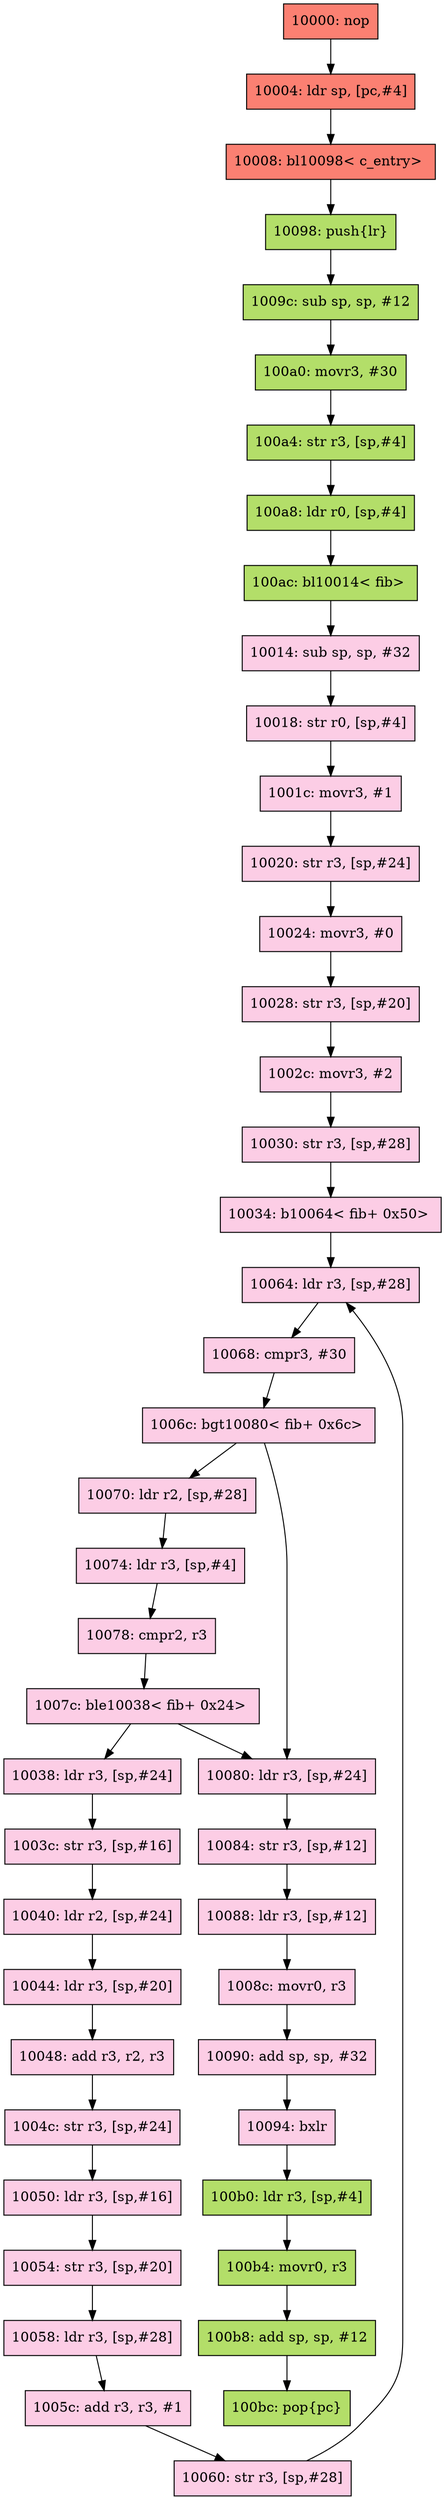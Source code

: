 digraph G {
  "10000_542A03" [style=filled shape=rectangle color=black fillcolor="/set312/4" label ="10000: nop"]
  "100b0_C485C7" [style=filled shape=rectangle color=black fillcolor="/set312/7" label ="100b0: ldr r3, [sp,#4]"]
  "10070_097D9B" [style=filled shape=rectangle color=black fillcolor="/set312/8" label ="10070: ldr r2, [sp,#28]"]
  "1006c_097D9B" [style=filled shape=rectangle color=black fillcolor="/set312/8" label ="1006c: bgt10080< fib+ 0x6c> "]
  "10048_097D9B" [style=filled shape=rectangle color=black fillcolor="/set312/8" label ="10048: add r3, r2, r3"]
  "1004c_097D9B" [style=filled shape=rectangle color=black fillcolor="/set312/8" label ="1004c: str r3, [sp,#24]"]
  "10034_097D9B" [style=filled shape=rectangle color=black fillcolor="/set312/8" label ="10034: b10064< fib+ 0x50> "]
  "100a0_C485C7" [style=filled shape=rectangle color=black fillcolor="/set312/7" label ="100a0: movr3, #30"]
  "10040_097D9B" [style=filled shape=rectangle color=black fillcolor="/set312/8" label ="10040: ldr r2, [sp,#24]"]
  "10090_097D9B" [style=filled shape=rectangle color=black fillcolor="/set312/8" label ="10090: add sp, sp, #32"]
  "10024_097D9B" [style=filled shape=rectangle color=black fillcolor="/set312/8" label ="10024: movr3, #0"]
  "10008_542A03" [style=filled shape=rectangle color=black fillcolor="/set312/4" label ="10008: bl10098< c_entry> "]
  "10004_542A03" [style=filled shape=rectangle color=black fillcolor="/set312/4" label ="10004: ldr sp, [pc,#4]"]
  "1001c_097D9B" [style=filled shape=rectangle color=black fillcolor="/set312/8" label ="1001c: movr3, #1"]
  "10044_097D9B" [style=filled shape=rectangle color=black fillcolor="/set312/8" label ="10044: ldr r3, [sp,#20]"]
  "10094_097D9B" [style=filled shape=rectangle color=black fillcolor="/set312/8" label ="10094: bxlr"]
  "10098_C485C7" [style=filled shape=rectangle color=black fillcolor="/set312/7" label ="10098: push{lr}"]
  "10084_097D9B" [style=filled shape=rectangle color=black fillcolor="/set312/8" label ="10084: str r3, [sp,#12]"]
  "10050_097D9B" [style=filled shape=rectangle color=black fillcolor="/set312/8" label ="10050: ldr r3, [sp,#16]"]
  "10058_097D9B" [style=filled shape=rectangle color=black fillcolor="/set312/8" label ="10058: ldr r3, [sp,#28]"]
  "10038_097D9B" [style=filled shape=rectangle color=black fillcolor="/set312/8" label ="10038: ldr r3, [sp,#24]"]
  "10054_097D9B" [style=filled shape=rectangle color=black fillcolor="/set312/8" label ="10054: str r3, [sp,#20]"]
  "10018_097D9B" [style=filled shape=rectangle color=black fillcolor="/set312/8" label ="10018: str r0, [sp,#4]"]
  "10020_097D9B" [style=filled shape=rectangle color=black fillcolor="/set312/8" label ="10020: str r3, [sp,#24]"]
  "10064_097D9B" [style=filled shape=rectangle color=black fillcolor="/set312/8" label ="10064: ldr r3, [sp,#28]"]
  "100a4_C485C7" [style=filled shape=rectangle color=black fillcolor="/set312/7" label ="100a4: str r3, [sp,#4]"]
  "10080_097D9B" [style=filled shape=rectangle color=black fillcolor="/set312/8" label ="10080: ldr r3, [sp,#24]"]
  "100b8_C485C7" [style=filled shape=rectangle color=black fillcolor="/set312/7" label ="100b8: add sp, sp, #12"]
  "10074_097D9B" [style=filled shape=rectangle color=black fillcolor="/set312/8" label ="10074: ldr r3, [sp,#4]"]
  "1009c_C485C7" [style=filled shape=rectangle color=black fillcolor="/set312/7" label ="1009c: sub sp, sp, #12"]
  "1007c_097D9B" [style=filled shape=rectangle color=black fillcolor="/set312/8" label ="1007c: ble10038< fib+ 0x24> "]
  "100ac_C485C7" [style=filled shape=rectangle color=black fillcolor="/set312/7" label ="100ac: bl10014< fib> "]
  "10088_097D9B" [style=filled shape=rectangle color=black fillcolor="/set312/8" label ="10088: ldr r3, [sp,#12]"]
  "10068_097D9B" [style=filled shape=rectangle color=black fillcolor="/set312/8" label ="10068: cmpr3, #30"]
  "10028_097D9B" [style=filled shape=rectangle color=black fillcolor="/set312/8" label ="10028: str r3, [sp,#20]"]
  "1002c_097D9B" [style=filled shape=rectangle color=black fillcolor="/set312/8" label ="1002c: movr3, #2"]
  "1005c_097D9B" [style=filled shape=rectangle color=black fillcolor="/set312/8" label ="1005c: add r3, r3, #1"]
  "10030_097D9B" [style=filled shape=rectangle color=black fillcolor="/set312/8" label ="10030: str r3, [sp,#28]"]
  "1008c_097D9B" [style=filled shape=rectangle color=black fillcolor="/set312/8" label ="1008c: movr0, r3"]
  "100a8_C485C7" [style=filled shape=rectangle color=black fillcolor="/set312/7" label ="100a8: ldr r0, [sp,#4]"]
  "10078_097D9B" [style=filled shape=rectangle color=black fillcolor="/set312/8" label ="10078: cmpr2, r3"]
  "1003c_097D9B" [style=filled shape=rectangle color=black fillcolor="/set312/8" label ="1003c: str r3, [sp,#16]"]
  "100bc_C485C7" [style=filled shape=rectangle color=black fillcolor="/set312/7" label ="100bc: pop{pc}"]
  "100b4_C485C7" [style=filled shape=rectangle color=black fillcolor="/set312/7" label ="100b4: movr0, r3"]
  "10014_097D9B" [style=filled shape=rectangle color=black fillcolor="/set312/8" label ="10014: sub sp, sp, #32"]
  "10060_097D9B" [style=filled shape=rectangle color=black fillcolor="/set312/8" label ="10060: str r3, [sp,#28]"]
  "10038_097D9B" -> "1003c_097D9B"
  "10088_097D9B" -> "1008c_097D9B"
  "100b4_C485C7" -> "100b8_C485C7"
  "10060_097D9B" -> "10064_097D9B"
  "1009c_C485C7" -> "100a0_C485C7"
  "10098_C485C7" -> "1009c_C485C7"
  "1005c_097D9B" -> "10060_097D9B"
  "1006c_097D9B" -> "10080_097D9B"
  "10058_097D9B" -> "1005c_097D9B"
  "100a4_C485C7" -> "100a8_C485C7"
  "10044_097D9B" -> "10048_097D9B"
  "100b0_C485C7" -> "100b4_C485C7"
  "10000_542A03" -> "10004_542A03"
  "1002c_097D9B" -> "10030_097D9B"
  "10064_097D9B" -> "10068_097D9B"
  "100a0_C485C7" -> "100a4_C485C7"
  "10020_097D9B" -> "10024_097D9B"
  "1008c_097D9B" -> "10090_097D9B"
  "10018_097D9B" -> "1001c_097D9B"
  "10030_097D9B" -> "10034_097D9B"
  "100ac_C485C7" -> "10014_097D9B"
  "10054_097D9B" -> "10058_097D9B"
  "10074_097D9B" -> "10078_097D9B"
  "10040_097D9B" -> "10044_097D9B"
  "1003c_097D9B" -> "10040_097D9B"
  "1006c_097D9B" -> "10070_097D9B"
  "10014_097D9B" -> "10018_097D9B"
  "1001c_097D9B" -> "10020_097D9B"
  "1007c_097D9B" -> "10038_097D9B"
  "10090_097D9B" -> "10094_097D9B"
  "10084_097D9B" -> "10088_097D9B"
  "10034_097D9B" -> "10064_097D9B"
  "100b8_C485C7" -> "100bc_C485C7"
  "10068_097D9B" -> "1006c_097D9B"
  "10008_542A03" -> "10098_C485C7"
  "10094_097D9B" -> "100b0_C485C7"
  "100a8_C485C7" -> "100ac_C485C7"
  "10050_097D9B" -> "10054_097D9B"
  "1004c_097D9B" -> "10050_097D9B"
  "10028_097D9B" -> "1002c_097D9B"
  "10004_542A03" -> "10008_542A03"
  "1007c_097D9B" -> "10080_097D9B"
  "10080_097D9B" -> "10084_097D9B"
  "10024_097D9B" -> "10028_097D9B"
  "10048_097D9B" -> "1004c_097D9B"
  "10078_097D9B" -> "1007c_097D9B"
  "10070_097D9B" -> "10074_097D9B"
}